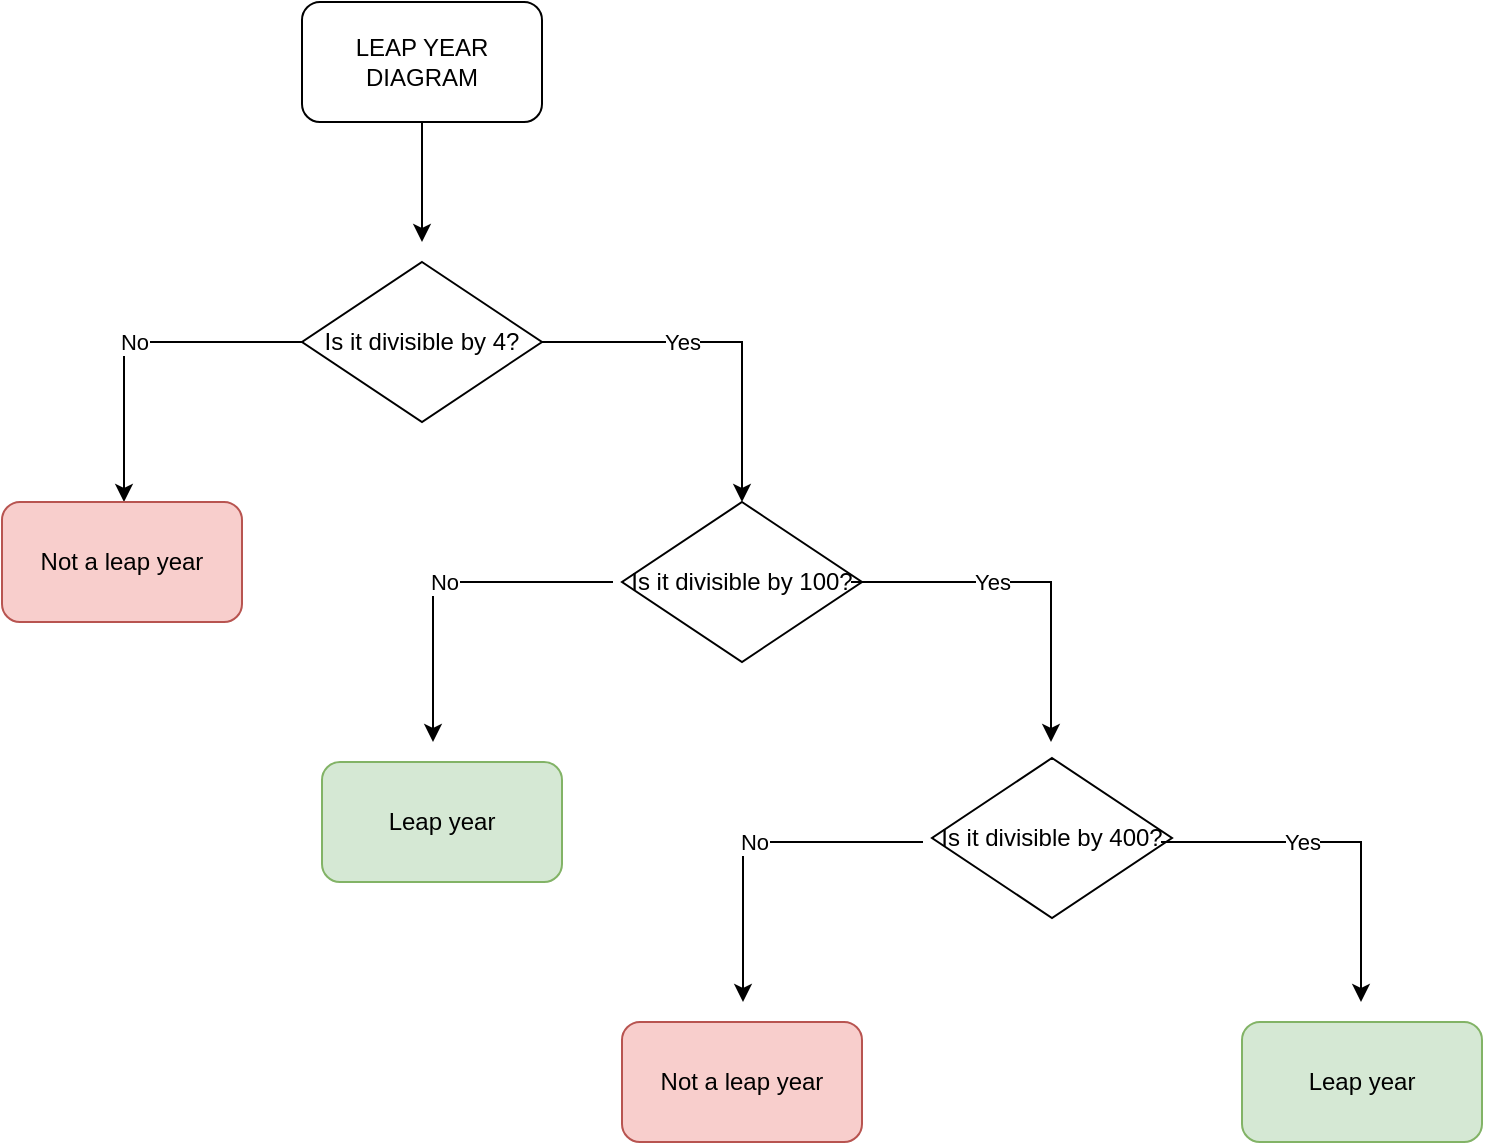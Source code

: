 <mxfile version="16.1.4" type="github">
  <diagram id="IWP_otUKZXOT2SH1KZOF" name="Page-1">
    <mxGraphModel dx="1695" dy="464" grid="1" gridSize="10" guides="1" tooltips="1" connect="1" arrows="1" fold="1" page="1" pageScale="1" pageWidth="827" pageHeight="1169" math="0" shadow="0">
      <root>
        <mxCell id="0" />
        <mxCell id="1" parent="0" />
        <mxCell id="R2NUNEbPZyIsc4QaqQx6-1" value="LEAP YEAR DIAGRAM" style="rounded=1;whiteSpace=wrap;html=1;" vertex="1" parent="1">
          <mxGeometry x="-110" y="10" width="120" height="60" as="geometry" />
        </mxCell>
        <mxCell id="R2NUNEbPZyIsc4QaqQx6-2" value="" style="endArrow=classic;html=1;rounded=0;exitX=0.5;exitY=1;exitDx=0;exitDy=0;" edge="1" parent="1" source="R2NUNEbPZyIsc4QaqQx6-1">
          <mxGeometry width="50" height="50" relative="1" as="geometry">
            <mxPoint x="-40" y="420" as="sourcePoint" />
            <mxPoint x="-50" y="130" as="targetPoint" />
          </mxGeometry>
        </mxCell>
        <mxCell id="R2NUNEbPZyIsc4QaqQx6-3" value="Is it divisible by 4?" style="rhombus;whiteSpace=wrap;html=1;" vertex="1" parent="1">
          <mxGeometry x="-110" y="140" width="120" height="80" as="geometry" />
        </mxCell>
        <mxCell id="R2NUNEbPZyIsc4QaqQx6-4" value="No" style="endArrow=classic;html=1;rounded=0;exitX=0;exitY=0.5;exitDx=0;exitDy=0;" edge="1" parent="1">
          <mxGeometry relative="1" as="geometry">
            <mxPoint x="-109" y="180" as="sourcePoint" />
            <mxPoint x="-199" y="260" as="targetPoint" />
            <Array as="points">
              <mxPoint x="-199" y="180" />
            </Array>
          </mxGeometry>
        </mxCell>
        <mxCell id="R2NUNEbPZyIsc4QaqQx6-5" value="No" style="edgeLabel;resizable=0;html=1;align=center;verticalAlign=middle;" connectable="0" vertex="1" parent="R2NUNEbPZyIsc4QaqQx6-4">
          <mxGeometry relative="1" as="geometry" />
        </mxCell>
        <mxCell id="R2NUNEbPZyIsc4QaqQx6-6" value="" style="endArrow=classic;html=1;rounded=0;exitX=1;exitY=0.5;exitDx=0;exitDy=0;" edge="1" parent="1" source="R2NUNEbPZyIsc4QaqQx6-3">
          <mxGeometry relative="1" as="geometry">
            <mxPoint x="200" y="180" as="sourcePoint" />
            <mxPoint x="110" y="260" as="targetPoint" />
            <Array as="points">
              <mxPoint x="110" y="180" />
            </Array>
          </mxGeometry>
        </mxCell>
        <mxCell id="R2NUNEbPZyIsc4QaqQx6-7" value="Yes" style="edgeLabel;resizable=0;html=1;align=center;verticalAlign=middle;" connectable="0" vertex="1" parent="R2NUNEbPZyIsc4QaqQx6-6">
          <mxGeometry relative="1" as="geometry">
            <mxPoint x="-20" as="offset" />
          </mxGeometry>
        </mxCell>
        <mxCell id="R2NUNEbPZyIsc4QaqQx6-8" value="Not a leap year" style="rounded=1;whiteSpace=wrap;html=1;fillColor=#f8cecc;strokeColor=#b85450;" vertex="1" parent="1">
          <mxGeometry x="-260" y="260" width="120" height="60" as="geometry" />
        </mxCell>
        <mxCell id="R2NUNEbPZyIsc4QaqQx6-10" value="Is it divisible by 100?" style="rhombus;whiteSpace=wrap;html=1;" vertex="1" parent="1">
          <mxGeometry x="50" y="260" width="120" height="80" as="geometry" />
        </mxCell>
        <mxCell id="R2NUNEbPZyIsc4QaqQx6-11" value="No" style="endArrow=classic;html=1;rounded=0;exitX=0;exitY=0.5;exitDx=0;exitDy=0;" edge="1" parent="1">
          <mxGeometry relative="1" as="geometry">
            <mxPoint x="45.5" y="300" as="sourcePoint" />
            <mxPoint x="-44.5" y="380" as="targetPoint" />
            <Array as="points">
              <mxPoint x="-44.5" y="300" />
            </Array>
          </mxGeometry>
        </mxCell>
        <mxCell id="R2NUNEbPZyIsc4QaqQx6-12" value="No" style="edgeLabel;resizable=0;html=1;align=center;verticalAlign=middle;" connectable="0" vertex="1" parent="R2NUNEbPZyIsc4QaqQx6-11">
          <mxGeometry relative="1" as="geometry" />
        </mxCell>
        <mxCell id="R2NUNEbPZyIsc4QaqQx6-13" value="" style="endArrow=classic;html=1;rounded=0;exitX=1;exitY=0.5;exitDx=0;exitDy=0;" edge="1" parent="1">
          <mxGeometry relative="1" as="geometry">
            <mxPoint x="164.5" y="300" as="sourcePoint" />
            <mxPoint x="264.5" y="380" as="targetPoint" />
            <Array as="points">
              <mxPoint x="264.5" y="300" />
            </Array>
          </mxGeometry>
        </mxCell>
        <mxCell id="R2NUNEbPZyIsc4QaqQx6-14" value="Yes" style="edgeLabel;resizable=0;html=1;align=center;verticalAlign=middle;" connectable="0" vertex="1" parent="R2NUNEbPZyIsc4QaqQx6-13">
          <mxGeometry relative="1" as="geometry">
            <mxPoint x="-20" as="offset" />
          </mxGeometry>
        </mxCell>
        <mxCell id="R2NUNEbPZyIsc4QaqQx6-15" value="Leap year" style="rounded=1;whiteSpace=wrap;html=1;fillColor=#d5e8d4;strokeColor=#82b366;" vertex="1" parent="1">
          <mxGeometry x="-100" y="390" width="120" height="60" as="geometry" />
        </mxCell>
        <mxCell id="R2NUNEbPZyIsc4QaqQx6-16" value="Is it divisible by 400?" style="rhombus;whiteSpace=wrap;html=1;" vertex="1" parent="1">
          <mxGeometry x="205" y="388" width="120" height="80" as="geometry" />
        </mxCell>
        <mxCell id="R2NUNEbPZyIsc4QaqQx6-17" value="No" style="endArrow=classic;html=1;rounded=0;exitX=0;exitY=0.5;exitDx=0;exitDy=0;" edge="1" parent="1">
          <mxGeometry relative="1" as="geometry">
            <mxPoint x="200.5" y="430" as="sourcePoint" />
            <mxPoint x="110.5" y="510" as="targetPoint" />
            <Array as="points">
              <mxPoint x="110.5" y="430" />
            </Array>
          </mxGeometry>
        </mxCell>
        <mxCell id="R2NUNEbPZyIsc4QaqQx6-18" value="No" style="edgeLabel;resizable=0;html=1;align=center;verticalAlign=middle;" connectable="0" vertex="1" parent="R2NUNEbPZyIsc4QaqQx6-17">
          <mxGeometry relative="1" as="geometry" />
        </mxCell>
        <mxCell id="R2NUNEbPZyIsc4QaqQx6-19" value="" style="endArrow=classic;html=1;rounded=0;exitX=1;exitY=0.5;exitDx=0;exitDy=0;" edge="1" parent="1">
          <mxGeometry relative="1" as="geometry">
            <mxPoint x="319.5" y="430" as="sourcePoint" />
            <mxPoint x="419.5" y="510" as="targetPoint" />
            <Array as="points">
              <mxPoint x="419.5" y="430" />
            </Array>
          </mxGeometry>
        </mxCell>
        <mxCell id="R2NUNEbPZyIsc4QaqQx6-20" value="Yes" style="edgeLabel;resizable=0;html=1;align=center;verticalAlign=middle;" connectable="0" vertex="1" parent="R2NUNEbPZyIsc4QaqQx6-19">
          <mxGeometry relative="1" as="geometry">
            <mxPoint x="-20" as="offset" />
          </mxGeometry>
        </mxCell>
        <mxCell id="R2NUNEbPZyIsc4QaqQx6-21" value="Leap year" style="rounded=1;whiteSpace=wrap;html=1;fillColor=#d5e8d4;strokeColor=#82b366;" vertex="1" parent="1">
          <mxGeometry x="360" y="520" width="120" height="60" as="geometry" />
        </mxCell>
        <mxCell id="R2NUNEbPZyIsc4QaqQx6-22" value="Not a leap year" style="rounded=1;whiteSpace=wrap;html=1;fillColor=#f8cecc;strokeColor=#b85450;" vertex="1" parent="1">
          <mxGeometry x="50" y="520" width="120" height="60" as="geometry" />
        </mxCell>
      </root>
    </mxGraphModel>
  </diagram>
</mxfile>
